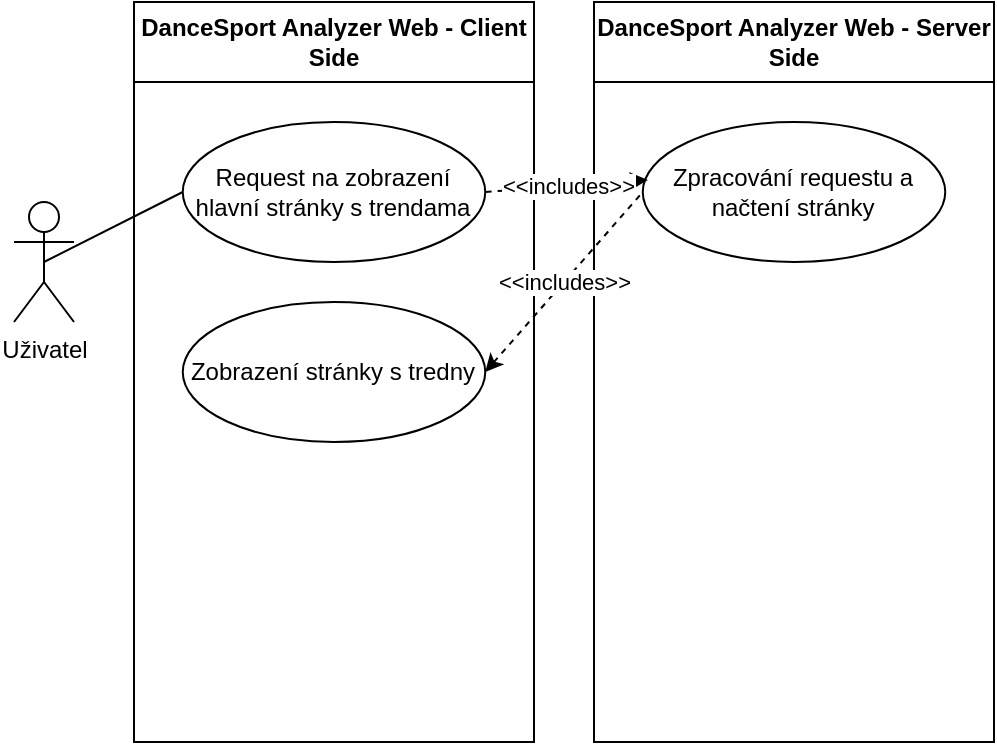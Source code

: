 <mxfile version="26.2.2">
  <diagram name="Page-1" id="glBbXT54p4Q-yVnUknxY">
    <mxGraphModel dx="935" dy="649" grid="1" gridSize="10" guides="1" tooltips="1" connect="1" arrows="1" fold="1" page="1" pageScale="1" pageWidth="850" pageHeight="1100" math="0" shadow="0">
      <root>
        <mxCell id="0" />
        <mxCell id="1" parent="0" />
        <mxCell id="E8rhsb3aOCaVDkDRGNbv-1" value="Uživatel" style="shape=umlActor;verticalLabelPosition=bottom;verticalAlign=top;html=1;outlineConnect=0;" parent="1" vertex="1">
          <mxGeometry x="70" y="160" width="30" height="60" as="geometry" />
        </mxCell>
        <mxCell id="E8rhsb3aOCaVDkDRGNbv-25" value="DanceSport Analyzer Web - Client Side" style="swimlane;whiteSpace=wrap;html=1;startSize=40;" parent="1" vertex="1">
          <mxGeometry x="130" y="60" width="200" height="370" as="geometry" />
        </mxCell>
        <mxCell id="E8rhsb3aOCaVDkDRGNbv-29" value="Request na zobrazení hlavní stránky s trendama" style="ellipse;whiteSpace=wrap;html=1;" parent="E8rhsb3aOCaVDkDRGNbv-25" vertex="1">
          <mxGeometry x="24.38" y="60" width="151.25" height="70" as="geometry" />
        </mxCell>
        <mxCell id="E8rhsb3aOCaVDkDRGNbv-31" value="Zobrazení stránky s tredny" style="ellipse;whiteSpace=wrap;html=1;" parent="E8rhsb3aOCaVDkDRGNbv-25" vertex="1">
          <mxGeometry x="24.38" y="150" width="151.25" height="70" as="geometry" />
        </mxCell>
        <mxCell id="E8rhsb3aOCaVDkDRGNbv-26" value="DanceSport Analyzer Web - Server Side" style="swimlane;whiteSpace=wrap;html=1;startSize=40;" parent="1" vertex="1">
          <mxGeometry x="360" y="60" width="200" height="370" as="geometry" />
        </mxCell>
        <mxCell id="E8rhsb3aOCaVDkDRGNbv-30" value="Zpracování requestu a načtení stránky" style="ellipse;whiteSpace=wrap;html=1;" parent="E8rhsb3aOCaVDkDRGNbv-26" vertex="1">
          <mxGeometry x="24.38" y="60" width="151.25" height="70" as="geometry" />
        </mxCell>
        <mxCell id="E8rhsb3aOCaVDkDRGNbv-32" value="&amp;lt;&amp;lt;includes&amp;gt;&amp;gt;" style="endArrow=none;dashed=1;html=1;rounded=0;exitX=0.017;exitY=0.414;exitDx=0;exitDy=0;entryX=1;entryY=0.5;entryDx=0;entryDy=0;endFill=1;startFill=1;startArrow=classic;exitPerimeter=0;" parent="1" source="E8rhsb3aOCaVDkDRGNbv-30" target="E8rhsb3aOCaVDkDRGNbv-29" edge="1">
          <mxGeometry x="-0.001" width="50" height="50" relative="1" as="geometry">
            <mxPoint x="488" y="390" as="sourcePoint" />
            <mxPoint x="363" y="290" as="targetPoint" />
            <mxPoint as="offset" />
          </mxGeometry>
        </mxCell>
        <mxCell id="E8rhsb3aOCaVDkDRGNbv-33" value="&amp;lt;&amp;lt;includes&amp;gt;&amp;gt;" style="endArrow=none;dashed=1;html=1;rounded=0;exitX=1;exitY=0.5;exitDx=0;exitDy=0;entryX=0;entryY=0.5;entryDx=0;entryDy=0;endFill=1;startFill=1;startArrow=classic;" parent="1" source="E8rhsb3aOCaVDkDRGNbv-31" target="E8rhsb3aOCaVDkDRGNbv-30" edge="1">
          <mxGeometry x="-0.001" width="50" height="50" relative="1" as="geometry">
            <mxPoint x="397" y="159" as="sourcePoint" />
            <mxPoint x="316" y="165" as="targetPoint" />
            <mxPoint as="offset" />
          </mxGeometry>
        </mxCell>
        <mxCell id="6rMjJCXOlaVah3qaC4Ol-2" value="" style="endArrow=none;html=1;rounded=0;entryX=0;entryY=0.5;entryDx=0;entryDy=0;exitX=0.5;exitY=0.5;exitDx=0;exitDy=0;exitPerimeter=0;" edge="1" parent="1" source="E8rhsb3aOCaVDkDRGNbv-1" target="E8rhsb3aOCaVDkDRGNbv-29">
          <mxGeometry width="50" height="50" relative="1" as="geometry">
            <mxPoint x="460" y="360" as="sourcePoint" />
            <mxPoint x="510" y="310" as="targetPoint" />
          </mxGeometry>
        </mxCell>
      </root>
    </mxGraphModel>
  </diagram>
</mxfile>

